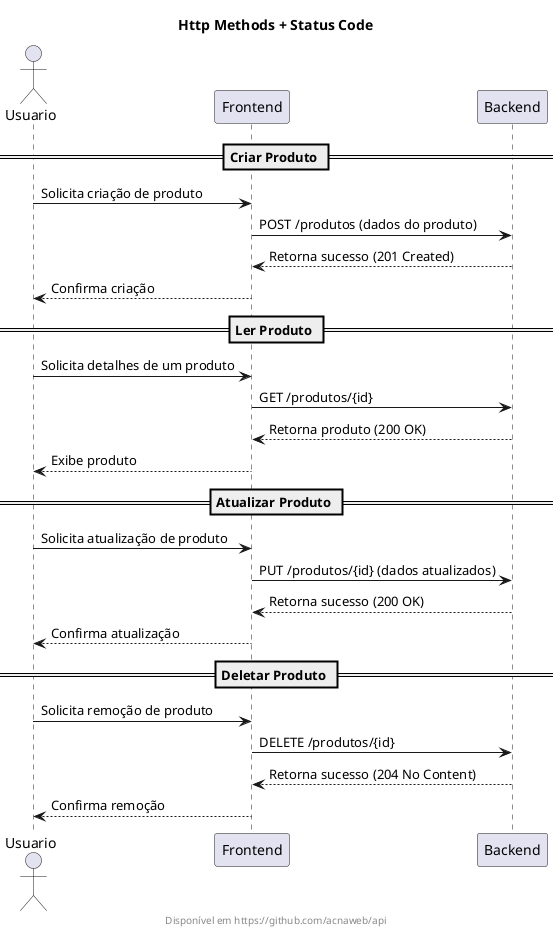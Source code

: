 

@startuml

title Http Methods + Status Code
footer Disponível em https://github.com/acnaweb/api


actor Usuario
participant Frontend
participant Backend

== Criar Produto ==
Usuario -> Frontend: Solicita criação de produto
Frontend -> Backend: POST /produtos (dados do produto)
Backend --> Frontend: Retorna sucesso (201 Created)
Frontend --> Usuario: Confirma criação

== Ler Produto ==
Usuario -> Frontend: Solicita detalhes de um produto
Frontend -> Backend: GET /produtos/{id}
Backend --> Frontend: Retorna produto (200 OK)
Frontend --> Usuario: Exibe produto

== Atualizar Produto ==
Usuario -> Frontend: Solicita atualização de produto
Frontend -> Backend: PUT /produtos/{id} (dados atualizados)
Backend --> Frontend: Retorna sucesso (200 OK)
Frontend --> Usuario: Confirma atualização

== Deletar Produto ==
Usuario -> Frontend: Solicita remoção de produto
Frontend -> Backend: DELETE /produtos/{id}
Backend --> Frontend: Retorna sucesso (204 No Content)
Frontend --> Usuario: Confirma remoção

@enduml
